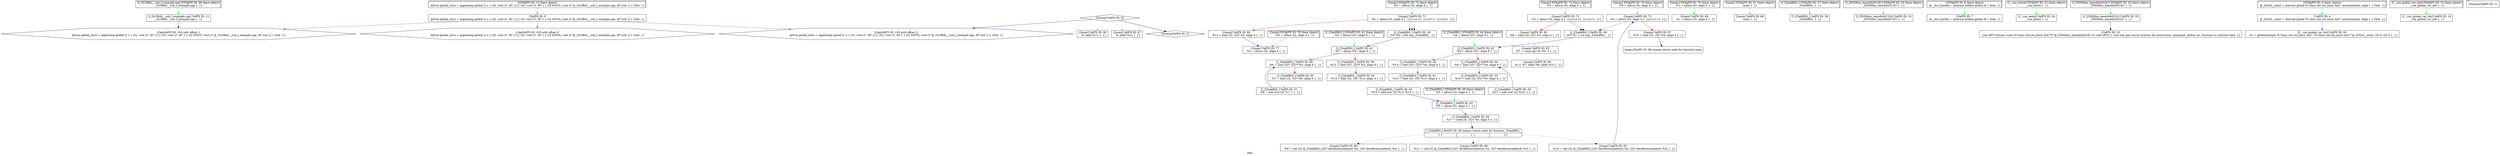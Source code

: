 digraph "PAG" {
	label="PAG";

	Node0x55acb58872c0 [shape=record,shape=hexagon,label="{GepValPN ID: 105 with offset_2\n @llvm.global_ctors = appending global [1 x \{ i32, void ()*, i8* \}] [\{ i32, void ()*, i8* \} \{ i32 65535, void ()* @_GLOBAL__sub_I_example.cpp, i8* null \}] \{ Glob  \}}"];
	Node0x55acb5886b00 [shape=record,shape=hexagon,label="{GepValPN ID: 104 with offset_1\n @llvm.global_ctors = appending global [1 x \{ i32, void ()*, i8* \}] [\{ i32, void ()*, i8* \} \{ i32 65535, void ()* @_GLOBAL__sub_I_example.cpp, i8* null \}] \{ Glob  \}}"];
	Node0x55acb5855240 [shape=record,shape=hexagon,label="{GepValPN ID: 103 with offset_0\n @llvm.global_ctors = appending global [1 x \{ i32, void ()*, i8* \}] [\{ i32, void ()*, i8* \} \{ i32 65535, void ()* @_GLOBAL__sub_I_example.cpp, i8* null \}] \{ Glob  \}}"];
	Node0x55acb5884600 [shape=record,shape=Mrecord,label="{[main] RetPN ID: 68 unique return node for function main}"];
	Node0x55acb58844d0 [shape=record,shape=Mrecord,label="{[_Z3addRiS_] RetPN ID: 38 unique return node for function _Z3addRiS_|{<s0>\{  \}|<s1>\{  \}|<s2>\{  \}}}"];
	Node0x55acb58844d0:s0 -> Node0x55acb587e110[color=black,style=dotted];
	Node0x55acb58844d0:s1 -> Node0x55acb58816f0[color=black,style=dotted];
	Node0x55acb58844d0:s2 -> Node0x55acb5881ce0[color=black,style=dotted];
	Node0x55acb5883ee0 [shape=record,shape=box3d,label="{[main] FIObjPN ID: 78 (base object)\n   %5 = alloca i32, align 4 \{  \}}"];
	Node0x55acb5883ee0 -> Node0x55acb5881100[color=green];
	Node0x55acb5883d40 [shape=record,shape=box3d,label="{[main] FIObjPN ID: 76 (base object)\n   %4 = alloca i32, align 4 \{  \}}"];
	Node0x55acb5883d40 -> Node0x55acb5880fd0[color=green];
	Node0x55acb5883ba0 [shape=record,shape=box3d,label="{[main] FIObjPN ID: 74 (base object)\n   %3 = alloca i32, align 4 \{  \}}"];
	Node0x55acb5883ba0 -> Node0x55acb5880ea0[color=green];
	Node0x55acb5883a00 [shape=record,shape=box3d,label="{[main] FIObjPN ID: 72 (base object)\n   %2 = alloca i32, align 4 \{  \}}"];
	Node0x55acb5883a00 -> Node0x55acb5880d70[color=green];
	Node0x55acb5883860 [shape=record,shape=box3d,label="{[main] FIObjPN ID: 70 (base object)\n   %1 = alloca i32, align 4 \{  \}}"];
	Node0x55acb5883860 -> Node0x55acb5880840[color=green];
	Node0x55acb58836c0 [shape=record,shape=box3d,label="{[_Z3addRiS_] FIObjPN ID: 46 (base object)\n   %5 = alloca i32, align 4 \{  \}}"];
	Node0x55acb58836c0 -> Node0x55acb587f1b0[color=green];
	Node0x55acb5883520 [shape=record,shape=box3d,label="{[_Z3addRiS_] FIObjPN ID: 44 (base object)\n   %4 = alloca i32*, align 8 \{  \}}"];
	Node0x55acb5883520 -> Node0x55acb587f080[color=green];
	Node0x55acb5883380 [shape=record,shape=box3d,label="{[_Z3addRiS_] FIObjPN ID: 42 (base object)\n   %3 = alloca i32*, align 8 \{  \}}"];
	Node0x55acb5883380 -> Node0x55acb587ef50[color=green];
	Node0x55acb58831e0 [shape=record,shape=box3d,label="{[_GLOBAL__sub_I_example.cpp] FIObjPN ID: 99 (base object)\n _GLOBAL__sub_I_example.cpp \{  \}}"];
	Node0x55acb58831e0 -> Node0x55acb587e5d0[color=green];
	Node0x55acb5883040 [shape=record,shape=box3d,label="{[main] FIObjPN ID: 67 (base object)\n main \{  \}}"];
	Node0x55acb5883040 -> Node0x55acb587e370[color=green];
	Node0x55acb5882ea0 [shape=record,shape=box3d,label="{[_Z3addRiS_] FIObjPN ID: 37 (base object)\n _Z3addRiS_ \{  \}}"];
	Node0x55acb5882ea0 -> Node0x55acb587e240[color=green];
	Node0x55acb5882d00 [shape=record,shape=box3d,label="{[_ZNSt8ios_base4InitC1Ev] FIObjPN ID: 19 (base object)\n _ZNSt8ios_base4InitC1Ev \{  \}}"];
	Node0x55acb5882d00 -> Node0x55acb587dfe0[color=green];
	Node0x55acb5882b60 [shape=record,shape=box3d,label="{FIObjPN ID: 13 (base object)\n @llvm.global_ctors = appending global [1 x \{ i32, void ()*, i8* \}] [\{ i32, void ()*, i8* \} \{ i32 65535, void ()* @_GLOBAL__sub_I_example.cpp, i8* null \}] \{ Glob  \}}"];
	Node0x55acb5882b60 -> Node0x55acb587deb0[color=green];
	Node0x55acb58829c0 [shape=record,shape=box3d,label="{FIObjPN ID: 8 (base object)\n @__dso_handle = external hidden global i8 \{ Glob  \}}"];
	Node0x55acb58829c0 -> Node0x55acb587dd80[color=green];
	Node0x55acb5882820 [shape=record,shape=box3d,label="{[__cxa_atexit] FIObjPN ID: 25 (base object)\n __cxa_atexit \{  \}}"];
	Node0x55acb5882820 -> Node0x55acb587d530[color=green];
	Node0x55acb5882680 [shape=record,shape=box3d,label="{[_ZNSt8ios_base4InitD1Ev] FIObjPN ID: 29 (base object)\n _ZNSt8ios_base4InitD1Ev \{  \}}"];
	Node0x55acb5882680 -> Node0x55acb587d400[color=green];
	Node0x55acb58824e0 [shape=record,shape=box3d,label="{FIObjPN ID: 6 (base object)\n @_ZStL8__ioinit = internal global %\"class.std::ios_base::Init\" zeroinitializer, align 1 \{ Glob  \}}"];
	Node0x55acb58824e0 -> Node0x55acb587d2d0[color=green];
	Node0x55acb5882340 [shape=record,shape=box3d,label="{[__cxx_global_var_init] FIObjPN ID: 15 (base object)\n __cxx_global_var_init \{  \}}"];
	Node0x55acb5882340 -> Node0x55acb587ce10[color=green];
	Node0x55acb5881f40 [shape=record,shape=box,label="{[main] ValPN ID: 97\n   %15 = load i32, i32* %4, align 4 \{  \}}"];
	Node0x55acb5881f40 -> Node0x55acb5884600[color=black];
	Node0x55acb5881ce0 [shape=record,shape=box,label="{[main] ValPN ID: 95\n   %14 = call i32 @_Z3addRiS_(i32* dereferenceable(4) %2, i32* dereferenceable(4) %3) \{  \}}"];
	Node0x55acb5881ce0 -> Node0x55acb5880fd0[color=blue];
	Node0x55acb5881a80 [shape=record,shape=box,label="{[main] ValPN ID: 93\n   %13 = load i32, i32* %2, align 4 \{  \}}"];
	Node0x55acb5881a80 -> Node0x55acb5881100[color=blue];
	Node0x55acb5881820 [shape=record,shape=box,label="{[main] ValPN ID: 90\n   br label %12 \{  \}}"];
	Node0x55acb58816f0 [shape=record,shape=box,label="{[main] ValPN ID: 89\n   %11 = call i32 @_Z3addRiS_(i32* dereferenceable(4) %2, i32* dereferenceable(4) %3) \{  \}}"];
	Node0x55acb58815c0 [shape=record,shape=box,label="{[main] ValPN ID: 87\n   br label %12 \{  \}}"];
	Node0x55acb5881490 [shape=record,shape=box,label="{[main] ValPN ID: 82\n   %6 = load i32, i32* %3, align 4 \{  \}}"];
	Node0x55acb5881490 -> Node0x55acb587d8c0[color=grey];
	Node0x55acb5881100 [shape=record,shape=box,label="{[main] ValPN ID: 77\n   %5 = alloca i32, align 4 \{  \}}"];
	Node0x55acb5880fd0 [shape=record,shape=box,label="{[main] ValPN ID: 75\n   %4 = alloca i32, align 4 \{  \}|{|<s1>\{  \}}}"];
	Node0x55acb5880fd0 -> Node0x55acb5881f40[color=red];
	Node0x55acb5880fd0:s1 -> Node0x55acb587d070[color=black,style=dashed];
	Node0x55acb5880ea0 [shape=record,shape=box,label="{[main] ValPN ID: 73\n   %3 = alloca i32, align 4 \{  \}|{|<s1>\{  \}|<s2>\{  \}}}"];
	Node0x55acb5880ea0 -> Node0x55acb5881490[color=red];
	Node0x55acb5880ea0:s1 -> Node0x55acb587d070[color=black,style=dashed];
	Node0x55acb5880ea0:s2 -> Node0x55acb587d070[color=black,style=dashed];
	Node0x55acb5880d70 [shape=record,shape=box,label="{[main] ValPN ID: 71\n   %2 = alloca i32, align 4 \{  \}|{|<s1>\{  \}|<s2>\{  \}|<s3>\{  \}}}"];
	Node0x55acb5880d70 -> Node0x55acb5881a80[color=red];
	Node0x55acb5880d70:s1 -> Node0x55acb587cf40[color=black,style=dashed];
	Node0x55acb5880d70:s2 -> Node0x55acb587cf40[color=black,style=dashed];
	Node0x55acb5880d70:s3 -> Node0x55acb587cf40[color=black,style=dashed];
	Node0x55acb5880840 [shape=record,shape=box,label="{[main] ValPN ID: 69\n   %1 = alloca i32, align 4 \{  \}}"];
	Node0x55acb587e370 [shape=record,shape=box,label="{[main] ValPN ID: 66\n main \{  \}}"];
	Node0x55acb587dd80 [shape=record,shape=box,label="{ValPN ID: 7\n @__dso_handle = external hidden global i8 \{ Glob  \}}"];
	Node0x55acb587dfe0 [shape=record,shape=box,label="{[_ZNSt8ios_base4InitC1Ev] ValPN ID: 18\n _ZNSt8ios_base4InitC1Ev \{  \}}"];
	Node0x55acb587deb0 [shape=record,shape=box,label="{ValPN ID: 9\n @llvm.global_ctors = appending global [1 x \{ i32, void ()*, i8* \}] [\{ i32, void ()*, i8* \} \{ i32 65535, void ()* @_GLOBAL__sub_I_example.cpp, i8* null \}] \{ Glob  \}}"];
	Node0x55acb587deb0 -> Node0x55acb5855240[color=purple];
	Node0x55acb587deb0 -> Node0x55acb5886b00[color=purple];
	Node0x55acb587deb0 -> Node0x55acb58872c0[color=purple];
	Node0x55acb587e240 [shape=record,shape=box,label="{[_Z3addRiS_] ValPN ID: 36\n _Z3addRiS_ \{  \}}"];
	Node0x55acb587dc50 [shape=record,shape=box,label="{[_Z3addRiS_] ValPN ID: 51\n   %8 = add nsw i32 %7, 1 \{  \}}"];
	Node0x55acb587dc50 -> Node0x55acb587f540[color=blue];
	Node0x55acb587db20 [shape=record,shape=box,label="{[_Z3addRiS_] ValPN ID: 56\n   %11 = add nsw i32 %10, 1 \{  \}}"];
	Node0x55acb587db20 -> Node0x55acb587f8d0[color=blue];
	Node0x55acb587d8c0 [shape=record,shape=box,label="{[main] ValPN ID: 83\n   %7 = icmp sgt i32 %6, 3 \{  \}}"];
	Node0x55acb587d8c0 -> Node0x55acb587e830[color=grey];
	Node0x55acb587d530 [shape=record,shape=box,label="{[__cxa_atexit] ValPN ID: 24\n __cxa_atexit \{  \}}"];
	Node0x55acb587d400 [shape=record,shape=box,label="{[_ZNSt8ios_base4InitD1Ev] ValPN ID: 23\n _ZNSt8ios_base4InitD1Ev \{  \}}"];
	Node0x55acb587d400 -> Node0x55acb587e960[color=black];
	Node0x55acb587fd90 [shape=record,shape=box,label="{[_Z3addRiS_] ValPN ID: 59\n   %13 = load i32, i32* %12, align 4 \{  \}}"];
	Node0x55acb587fd90 -> Node0x55acb587d9f0[color=grey];
	Node0x55acb587cf40 [shape=record,shape=box,label="{[_Z3addRiS_] ValPN ID: 39\n i32* %0 \{ 0th arg _Z3addRiS_  \}}"];
	Node0x55acb587cf40 -> Node0x55acb587ef50[color=blue];
	Node0x55acb587be40 [shape=record,shape=tab,label="{DummyObjPN ID: 1}"];
	Node0x55acb587fec0 [shape=record,shape=box,label="{[_Z3addRiS_] ValPN ID: 60\n   %14 = load i32*, i32** %4, align 8 \{  \}}"];
	Node0x55acb587fec0 -> Node0x55acb587fff0[color=red];
	Node0x55acb587ce10 [shape=record,shape=box,label="{[__cxx_global_var_init] ValPN ID: 14\n __cxx_global_var_init \{  \}}"];
	Node0x55acb587d070 [shape=record,shape=box,label="{[_Z3addRiS_] ValPN ID: 40\n i32* %1 \{ 1st arg _Z3addRiS_  \}}"];
	Node0x55acb587d070 -> Node0x55acb587f080[color=blue];
	Node0x55acb587e110 [shape=record,shape=box,label="{[main] ValPN ID: 86\n   %9 = call i32 @_Z3addRiS_(i32* dereferenceable(4) %2, i32* dereferenceable(4) %4) \{  \}}"];
	Node0x55acb587c0a0 [shape=record,shape=diamond,label="{DummyValPN ID: 3}"];
	Node0x55acb587c0a0 -> Node0x55acb587bf70[color=black];
	Node0x55acb587c0a0 -> Node0x55acb58815c0[color=grey];
	Node0x55acb587c0a0 -> Node0x55acb5881820[color=grey];
	Node0x55acb587c0a0 -> Node0x55acb58872c0[color=blue];
	Node0x55acb587d9f0 [shape=record,shape=box,label="{[_Z3addRiS_] ValPN ID: 62\n   %16 = add nsw i32 %13, %15 \{  \}}"];
	Node0x55acb587d9f0 -> Node0x55acb587f1b0[color=blue];
	Node0x55acb587bf70 [shape=record,shape=diamond,label="{DummyValPN ID: 2}"];
	Node0x55acb587fff0 [shape=record,shape=box,label="{[_Z3addRiS_] ValPN ID: 61\n   %15 = load i32, i32* %14, align 4 \{  \}}"];
	Node0x55acb587fff0 -> Node0x55acb587d9f0[color=grey];
	Node0x55acb587d2d0 [shape=record,shape=box,label="{ValPN ID: 4\n @_ZStL8__ioinit = internal global %\"class.std::ios_base::Init\" zeroinitializer, align 1 \{ Glob  \}}"];
	Node0x55acb587d2d0 -> Node0x55acb587cce0[color=purple];
	Node0x55acb587cce0 [shape=record,shape=box,label="{[__cxx_global_var_init] ValPN ID: 20\n   %1 = getelementptr %\"class.std::ios_base::Init\", %\"class.std::ios_base::Init\"* @_ZStL8__ioinit, i32 0, i32 0 \{  \}}"];
	Node0x55acb587e5d0 [shape=record,shape=box,label="{[_GLOBAL__sub_I_example.cpp] ValPN ID: 11\n _GLOBAL__sub_I_example.cpp \{  \}}"];
	Node0x55acb587e5d0 -> Node0x55acb5886b00[color=blue];
	Node0x55acb587e830 [shape=record,shape=box,label="{[main] ValPN ID: 85\n   br i1 %7, label %8, label %10 \{  \}}"];
	Node0x55acb587e960 [shape=record,shape=box,label="{ValPN ID: 22\n void (i8*)* bitcast (void (%\"class.std::ios_base::Init\"*)* @_ZNSt8ios_base4InitD1Ev to void (i8*)*) \{ Can only get source location for instruction, argument, global var, function or constant data. \}}"];
	Node0x55acb5880250 [shape=record,shape=box,label="{[_Z3addRiS_] ValPN ID: 64\n   %17 = load i32, i32* %5, align 4 \{  \}}"];
	Node0x55acb5880250 -> Node0x55acb58844d0[color=black];
	Node0x55acb587ef50 [shape=record,shape=box,label="{[_Z3addRiS_] ValPN ID: 41\n   %3 = alloca i32*, align 8 \{  \}}"];
	Node0x55acb587ef50 -> Node0x55acb587f540[color=red];
	Node0x55acb587ef50 -> Node0x55acb587fc60[color=red];
	Node0x55acb587f080 [shape=record,shape=box,label="{[_Z3addRiS_] ValPN ID: 43\n   %4 = alloca i32*, align 8 \{  \}}"];
	Node0x55acb587f080 -> Node0x55acb587f8d0[color=red];
	Node0x55acb587f080 -> Node0x55acb587fec0[color=red];
	Node0x55acb587f1b0 [shape=record,shape=box,label="{[_Z3addRiS_] ValPN ID: 45\n   %5 = alloca i32, align 4 \{  \}}"];
	Node0x55acb587f1b0 -> Node0x55acb5880250[color=red];
	Node0x55acb587f540 [shape=record,shape=box,label="{[_Z3addRiS_] ValPN ID: 49\n   %6 = load i32*, i32** %3, align 8 \{  \}}"];
	Node0x55acb587f540 -> Node0x55acb587f670[color=red];
	Node0x55acb587f670 [shape=record,shape=box,label="{[_Z3addRiS_] ValPN ID: 50\n   %7 = load i32, i32* %6, align 4 \{  \}}"];
	Node0x55acb587f670 -> Node0x55acb587dc50[color=grey];
	Node0x55acb587f8d0 [shape=record,shape=box,label="{[_Z3addRiS_] ValPN ID: 54\n   %9 = load i32*, i32** %4, align 8 \{  \}}"];
	Node0x55acb587f8d0 -> Node0x55acb587fa00[color=red];
	Node0x55acb587fa00 [shape=record,shape=box,label="{[_Z3addRiS_] ValPN ID: 55\n   %10 = load i32, i32* %9, align 4 \{  \}}"];
	Node0x55acb587fa00 -> Node0x55acb587db20[color=grey];
	Node0x55acb587fc60 [shape=record,shape=box,label="{[_Z3addRiS_] ValPN ID: 58\n   %12 = load i32*, i32** %3, align 8 \{  \}}"];
	Node0x55acb587fc60 -> Node0x55acb587fd90[color=red];
}
